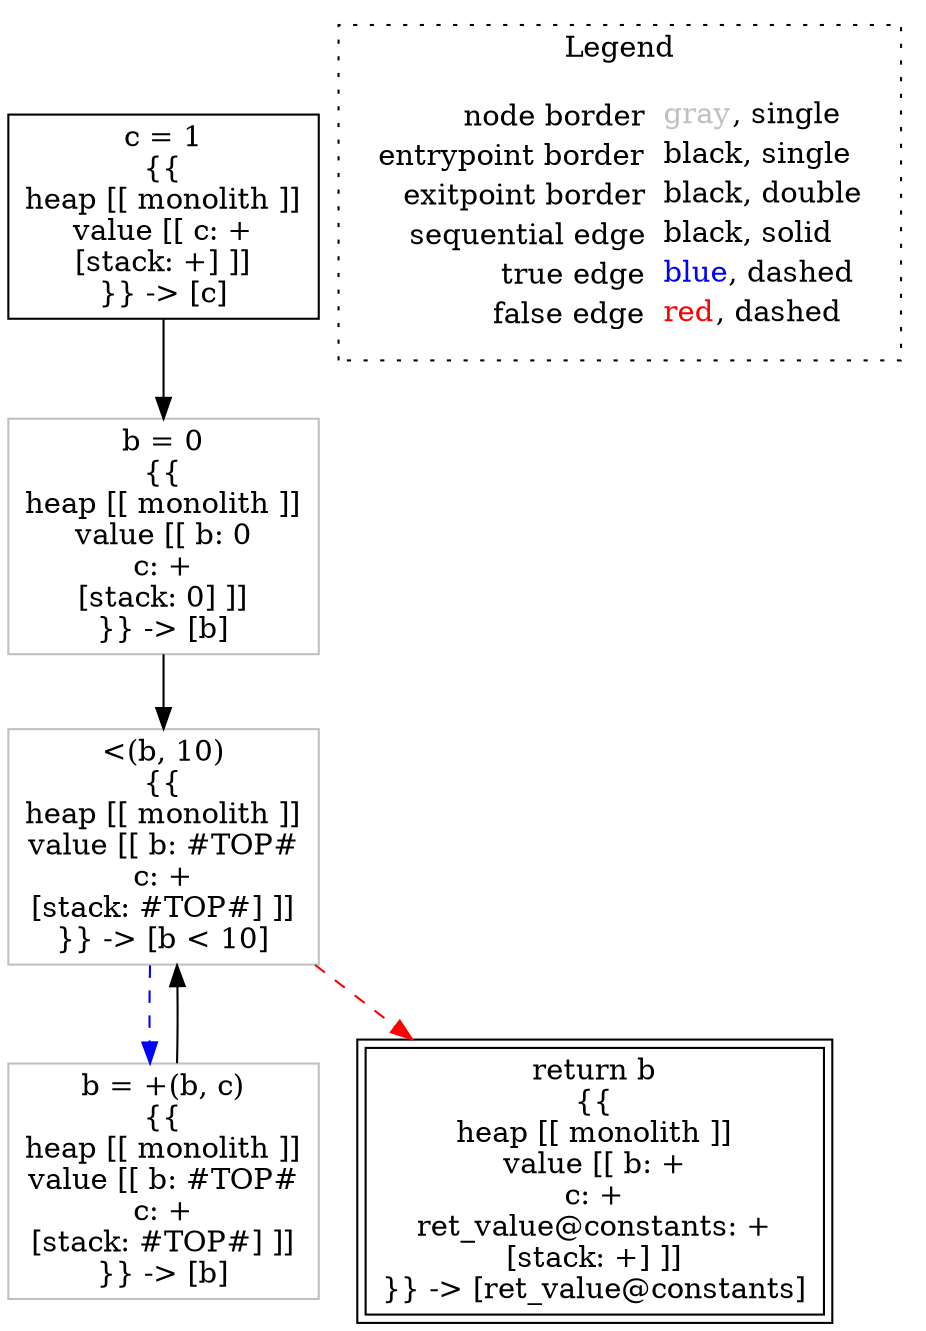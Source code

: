 digraph {
	"node0" [shape="rect",color="black",label=<c = 1<BR/>{{<BR/>heap [[ monolith ]]<BR/>value [[ c: +<BR/>[stack: +] ]]<BR/>}} -&gt; [c]>];
	"node1" [shape="rect",color="black",peripheries="2",label=<return b<BR/>{{<BR/>heap [[ monolith ]]<BR/>value [[ b: +<BR/>c: +<BR/>ret_value@constants: +<BR/>[stack: +] ]]<BR/>}} -&gt; [ret_value@constants]>];
	"node2" [shape="rect",color="gray",label=<b = 0<BR/>{{<BR/>heap [[ monolith ]]<BR/>value [[ b: 0<BR/>c: +<BR/>[stack: 0] ]]<BR/>}} -&gt; [b]>];
	"node3" [shape="rect",color="gray",label=<b = +(b, c)<BR/>{{<BR/>heap [[ monolith ]]<BR/>value [[ b: #TOP#<BR/>c: +<BR/>[stack: #TOP#] ]]<BR/>}} -&gt; [b]>];
	"node4" [shape="rect",color="gray",label=<&lt;(b, 10)<BR/>{{<BR/>heap [[ monolith ]]<BR/>value [[ b: #TOP#<BR/>c: +<BR/>[stack: #TOP#] ]]<BR/>}} -&gt; [b &lt; 10]>];
	"node0" -> "node2" [color="black"];
	"node2" -> "node4" [color="black"];
	"node3" -> "node4" [color="black"];
	"node4" -> "node1" [color="red",style="dashed"];
	"node4" -> "node3" [color="blue",style="dashed"];
subgraph cluster_legend {
	label="Legend";
	style=dotted;
	node [shape=plaintext];
	"legend" [label=<<table border="0" cellpadding="2" cellspacing="0" cellborder="0"><tr><td align="right">node border&nbsp;</td><td align="left"><font color="gray">gray</font>, single</td></tr><tr><td align="right">entrypoint border&nbsp;</td><td align="left"><font color="black">black</font>, single</td></tr><tr><td align="right">exitpoint border&nbsp;</td><td align="left"><font color="black">black</font>, double</td></tr><tr><td align="right">sequential edge&nbsp;</td><td align="left"><font color="black">black</font>, solid</td></tr><tr><td align="right">true edge&nbsp;</td><td align="left"><font color="blue">blue</font>, dashed</td></tr><tr><td align="right">false edge&nbsp;</td><td align="left"><font color="red">red</font>, dashed</td></tr></table>>];
}

}

